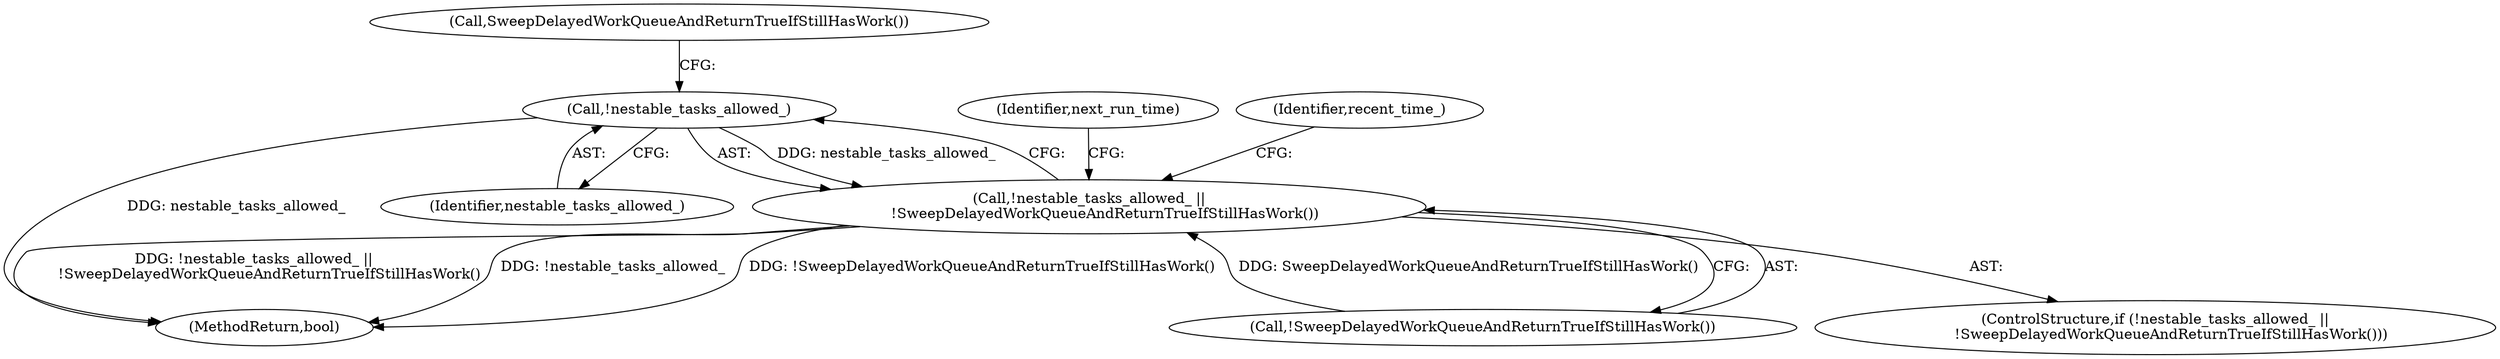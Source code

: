 digraph "1_Chrome_3ff403eecdd23a39853a4ebca52023fbba6c5d00@del" {
"1000106" [label="(Call,!nestable_tasks_allowed_)"];
"1000105" [label="(Call,!nestable_tasks_allowed_ ||\n       !SweepDelayedWorkQueueAndReturnTrueIfStillHasWork())"];
"1000121" [label="(Identifier,next_run_time)"];
"1000104" [label="(ControlStructure,if (!nestable_tasks_allowed_ ||\n       !SweepDelayedWorkQueueAndReturnTrueIfStillHasWork()))"];
"1000107" [label="(Identifier,nestable_tasks_allowed_)"];
"1000106" [label="(Call,!nestable_tasks_allowed_)"];
"1000109" [label="(Call,SweepDelayedWorkQueueAndReturnTrueIfStillHasWork())"];
"1000112" [label="(Identifier,recent_time_)"];
"1000105" [label="(Call,!nestable_tasks_allowed_ ||\n       !SweepDelayedWorkQueueAndReturnTrueIfStillHasWork())"];
"1000164" [label="(MethodReturn,bool)"];
"1000108" [label="(Call,!SweepDelayedWorkQueueAndReturnTrueIfStillHasWork())"];
"1000106" -> "1000105"  [label="AST: "];
"1000106" -> "1000107"  [label="CFG: "];
"1000107" -> "1000106"  [label="AST: "];
"1000109" -> "1000106"  [label="CFG: "];
"1000105" -> "1000106"  [label="CFG: "];
"1000106" -> "1000164"  [label="DDG: nestable_tasks_allowed_"];
"1000106" -> "1000105"  [label="DDG: nestable_tasks_allowed_"];
"1000105" -> "1000104"  [label="AST: "];
"1000105" -> "1000108"  [label="CFG: "];
"1000108" -> "1000105"  [label="AST: "];
"1000112" -> "1000105"  [label="CFG: "];
"1000121" -> "1000105"  [label="CFG: "];
"1000105" -> "1000164"  [label="DDG: !SweepDelayedWorkQueueAndReturnTrueIfStillHasWork()"];
"1000105" -> "1000164"  [label="DDG: !nestable_tasks_allowed_ ||\n       !SweepDelayedWorkQueueAndReturnTrueIfStillHasWork()"];
"1000105" -> "1000164"  [label="DDG: !nestable_tasks_allowed_"];
"1000108" -> "1000105"  [label="DDG: SweepDelayedWorkQueueAndReturnTrueIfStillHasWork()"];
}
